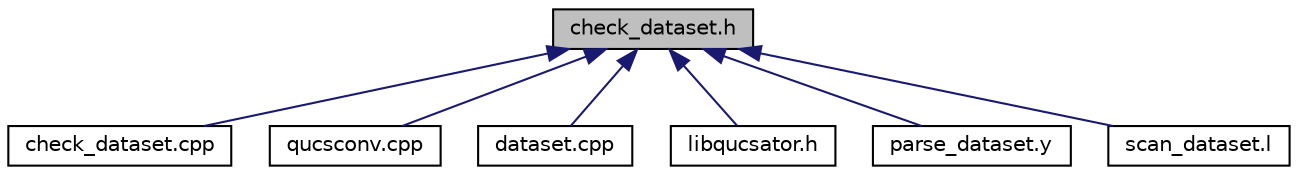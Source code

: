 digraph G
{
  edge [fontname="Helvetica",fontsize="10",labelfontname="Helvetica",labelfontsize="10"];
  node [fontname="Helvetica",fontsize="10",shape=record];
  Node1 [label="check_dataset.h",height=0.2,width=0.4,color="black", fillcolor="grey75", style="filled" fontcolor="black"];
  Node1 -> Node2 [dir="back",color="midnightblue",fontsize="10",style="solid",fontname="Helvetica"];
  Node2 [label="check_dataset.cpp",height=0.2,width=0.4,color="black", fillcolor="white", style="filled",URL="$check__dataset_8cpp.html"];
  Node1 -> Node3 [dir="back",color="midnightblue",fontsize="10",style="solid",fontname="Helvetica"];
  Node3 [label="qucsconv.cpp",height=0.2,width=0.4,color="black", fillcolor="white", style="filled",URL="$qucsconv_8cpp.html"];
  Node1 -> Node4 [dir="back",color="midnightblue",fontsize="10",style="solid",fontname="Helvetica"];
  Node4 [label="dataset.cpp",height=0.2,width=0.4,color="black", fillcolor="white", style="filled",URL="$dataset_8cpp.html"];
  Node1 -> Node5 [dir="back",color="midnightblue",fontsize="10",style="solid",fontname="Helvetica"];
  Node5 [label="libqucsator.h",height=0.2,width=0.4,color="black", fillcolor="white", style="filled",URL="$libqucsator_8h.html"];
  Node1 -> Node6 [dir="back",color="midnightblue",fontsize="10",style="solid",fontname="Helvetica"];
  Node6 [label="parse_dataset.y",height=0.2,width=0.4,color="black", fillcolor="white", style="filled",URL="$parse__dataset_8y.html"];
  Node1 -> Node7 [dir="back",color="midnightblue",fontsize="10",style="solid",fontname="Helvetica"];
  Node7 [label="scan_dataset.l",height=0.2,width=0.4,color="black", fillcolor="white", style="filled",URL="$scan__dataset_8l.html"];
}
